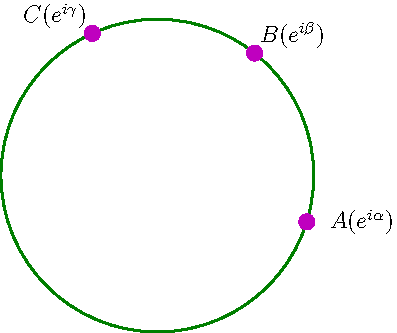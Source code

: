 size(7cm);

path unitcircle = E..N..W..S..cycle;

draw(unitcircle,deepgreen+1);
real alpha = -0.3;
real beta = 0.9;
real gamma = 2;

pair A = (cos(alpha), sin(alpha));
pair B = (cos(beta),sin(beta));
pair C = (cos(gamma), sin(gamma));

pen styl = heavymagenta+8;

dot(A,styl );
dot(B,styl );
dot(C,styl );
label("$A (e^{i\alpha})$", A+(0.1,0),E);
label("$B (e^{i\beta})$", B,NE);
label("$C (e^{i\gamma})$", C,NW);